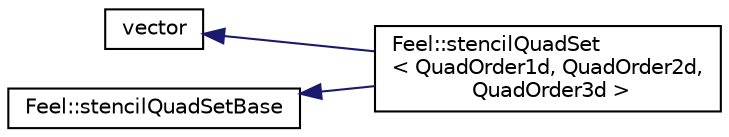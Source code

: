digraph "Graphical Class Hierarchy"
{
 // LATEX_PDF_SIZE
  edge [fontname="Helvetica",fontsize="10",labelfontname="Helvetica",labelfontsize="10"];
  node [fontname="Helvetica",fontsize="10",shape=record];
  rankdir="LR";
  Node1109 [label="vector",height=0.2,width=0.4,color="black", fillcolor="white", style="filled",URL="$classboost_1_1fusion_1_1vector.html",tooltip=" "];
  Node1109 -> Node1 [dir="back",color="midnightblue",fontsize="10",style="solid",fontname="Helvetica"];
  Node1 [label="Feel::stencilQuadSet\l\< QuadOrder1d, QuadOrder2d,\l QuadOrder3d \>",height=0.2,width=0.4,color="black", fillcolor="white", style="filled",URL="$structFeel_1_1stencilQuadSet.html",tooltip=" "];
  Node0 [label="Feel::stencilQuadSetBase",height=0.2,width=0.4,color="black", fillcolor="white", style="filled",URL="$structFeel_1_1stencilQuadSetBase.html",tooltip="define the quadrature order use with non standard stencil"];
  Node0 -> Node1 [dir="back",color="midnightblue",fontsize="10",style="solid",fontname="Helvetica"];
}
